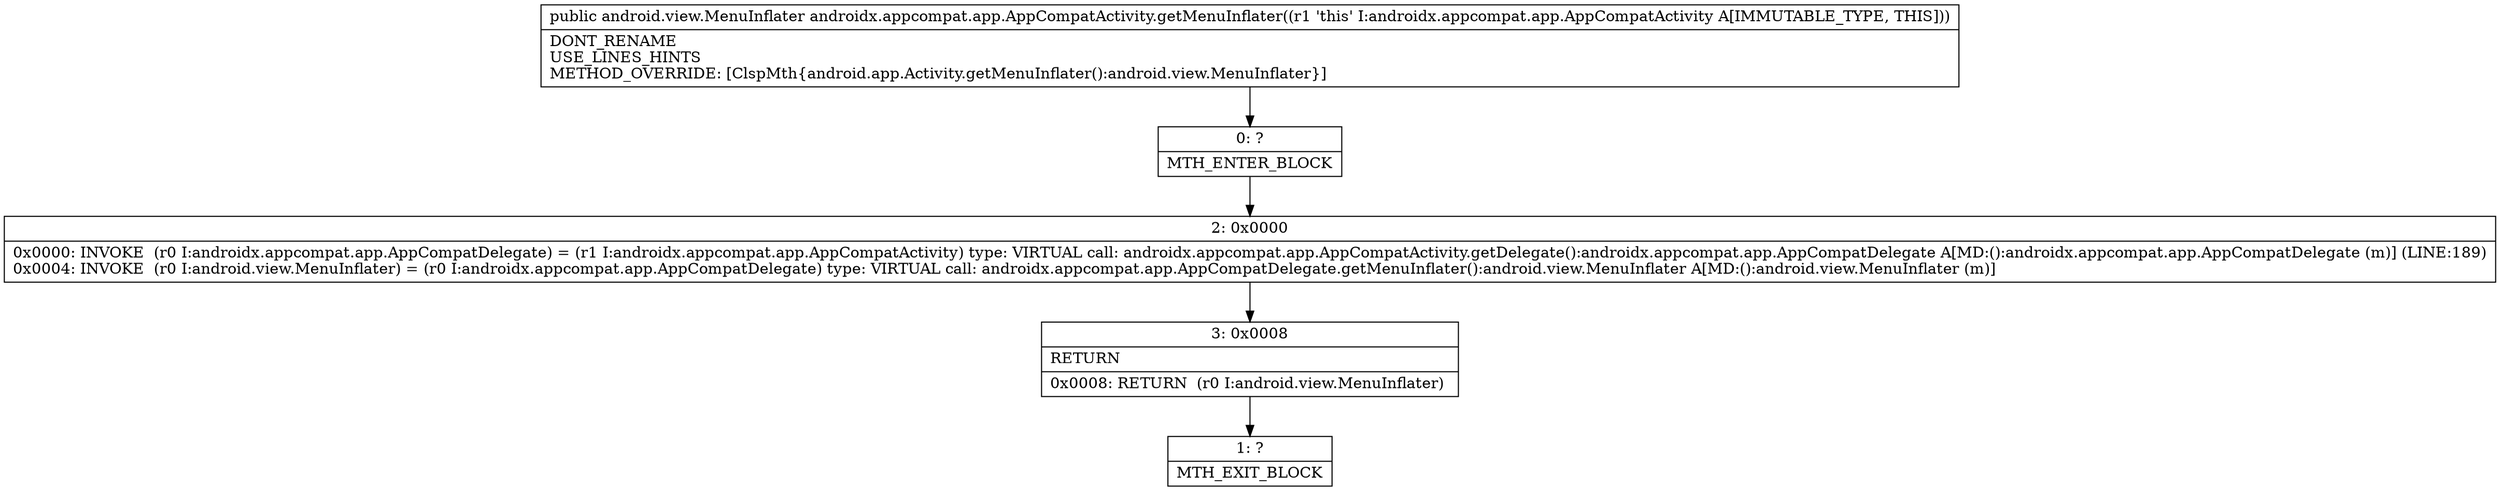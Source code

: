 digraph "CFG forandroidx.appcompat.app.AppCompatActivity.getMenuInflater()Landroid\/view\/MenuInflater;" {
Node_0 [shape=record,label="{0\:\ ?|MTH_ENTER_BLOCK\l}"];
Node_2 [shape=record,label="{2\:\ 0x0000|0x0000: INVOKE  (r0 I:androidx.appcompat.app.AppCompatDelegate) = (r1 I:androidx.appcompat.app.AppCompatActivity) type: VIRTUAL call: androidx.appcompat.app.AppCompatActivity.getDelegate():androidx.appcompat.app.AppCompatDelegate A[MD:():androidx.appcompat.app.AppCompatDelegate (m)] (LINE:189)\l0x0004: INVOKE  (r0 I:android.view.MenuInflater) = (r0 I:androidx.appcompat.app.AppCompatDelegate) type: VIRTUAL call: androidx.appcompat.app.AppCompatDelegate.getMenuInflater():android.view.MenuInflater A[MD:():android.view.MenuInflater (m)]\l}"];
Node_3 [shape=record,label="{3\:\ 0x0008|RETURN\l|0x0008: RETURN  (r0 I:android.view.MenuInflater) \l}"];
Node_1 [shape=record,label="{1\:\ ?|MTH_EXIT_BLOCK\l}"];
MethodNode[shape=record,label="{public android.view.MenuInflater androidx.appcompat.app.AppCompatActivity.getMenuInflater((r1 'this' I:androidx.appcompat.app.AppCompatActivity A[IMMUTABLE_TYPE, THIS]))  | DONT_RENAME\lUSE_LINES_HINTS\lMETHOD_OVERRIDE: [ClspMth\{android.app.Activity.getMenuInflater():android.view.MenuInflater\}]\l}"];
MethodNode -> Node_0;Node_0 -> Node_2;
Node_2 -> Node_3;
Node_3 -> Node_1;
}


